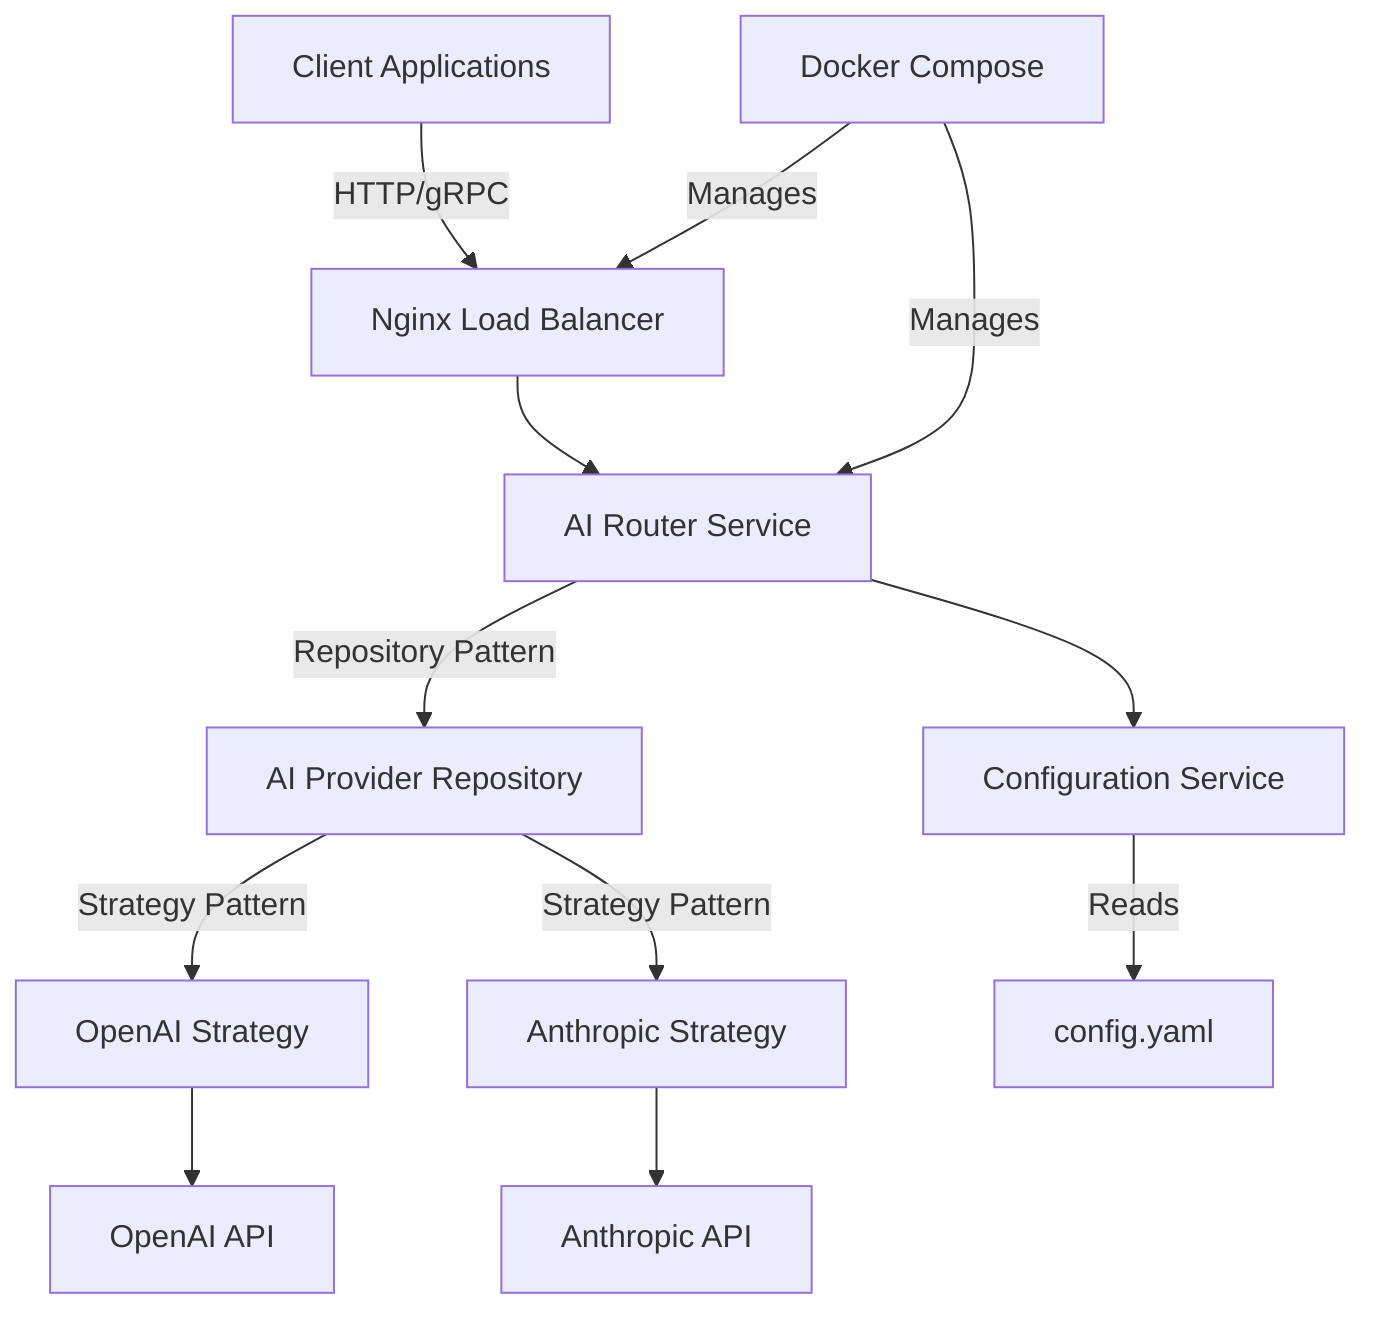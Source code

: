 graph TD
    A[Client Applications] -->|HTTP/gRPC| B[Nginx Load Balancer]
    B --> C[AI Router Service]
    C -->|Repository Pattern| D[AI Provider Repository]
    D -->|Strategy Pattern| E[OpenAI Strategy]
    D -->|Strategy Pattern| F[Anthropic Strategy]
    E --> G[OpenAI API]
    F --> H[Anthropic API]
    C --> I[Configuration Service]
    I -->|Reads| J[config.yaml]
    K[Docker Compose] -->|Manages| B
    K -->|Manages| C